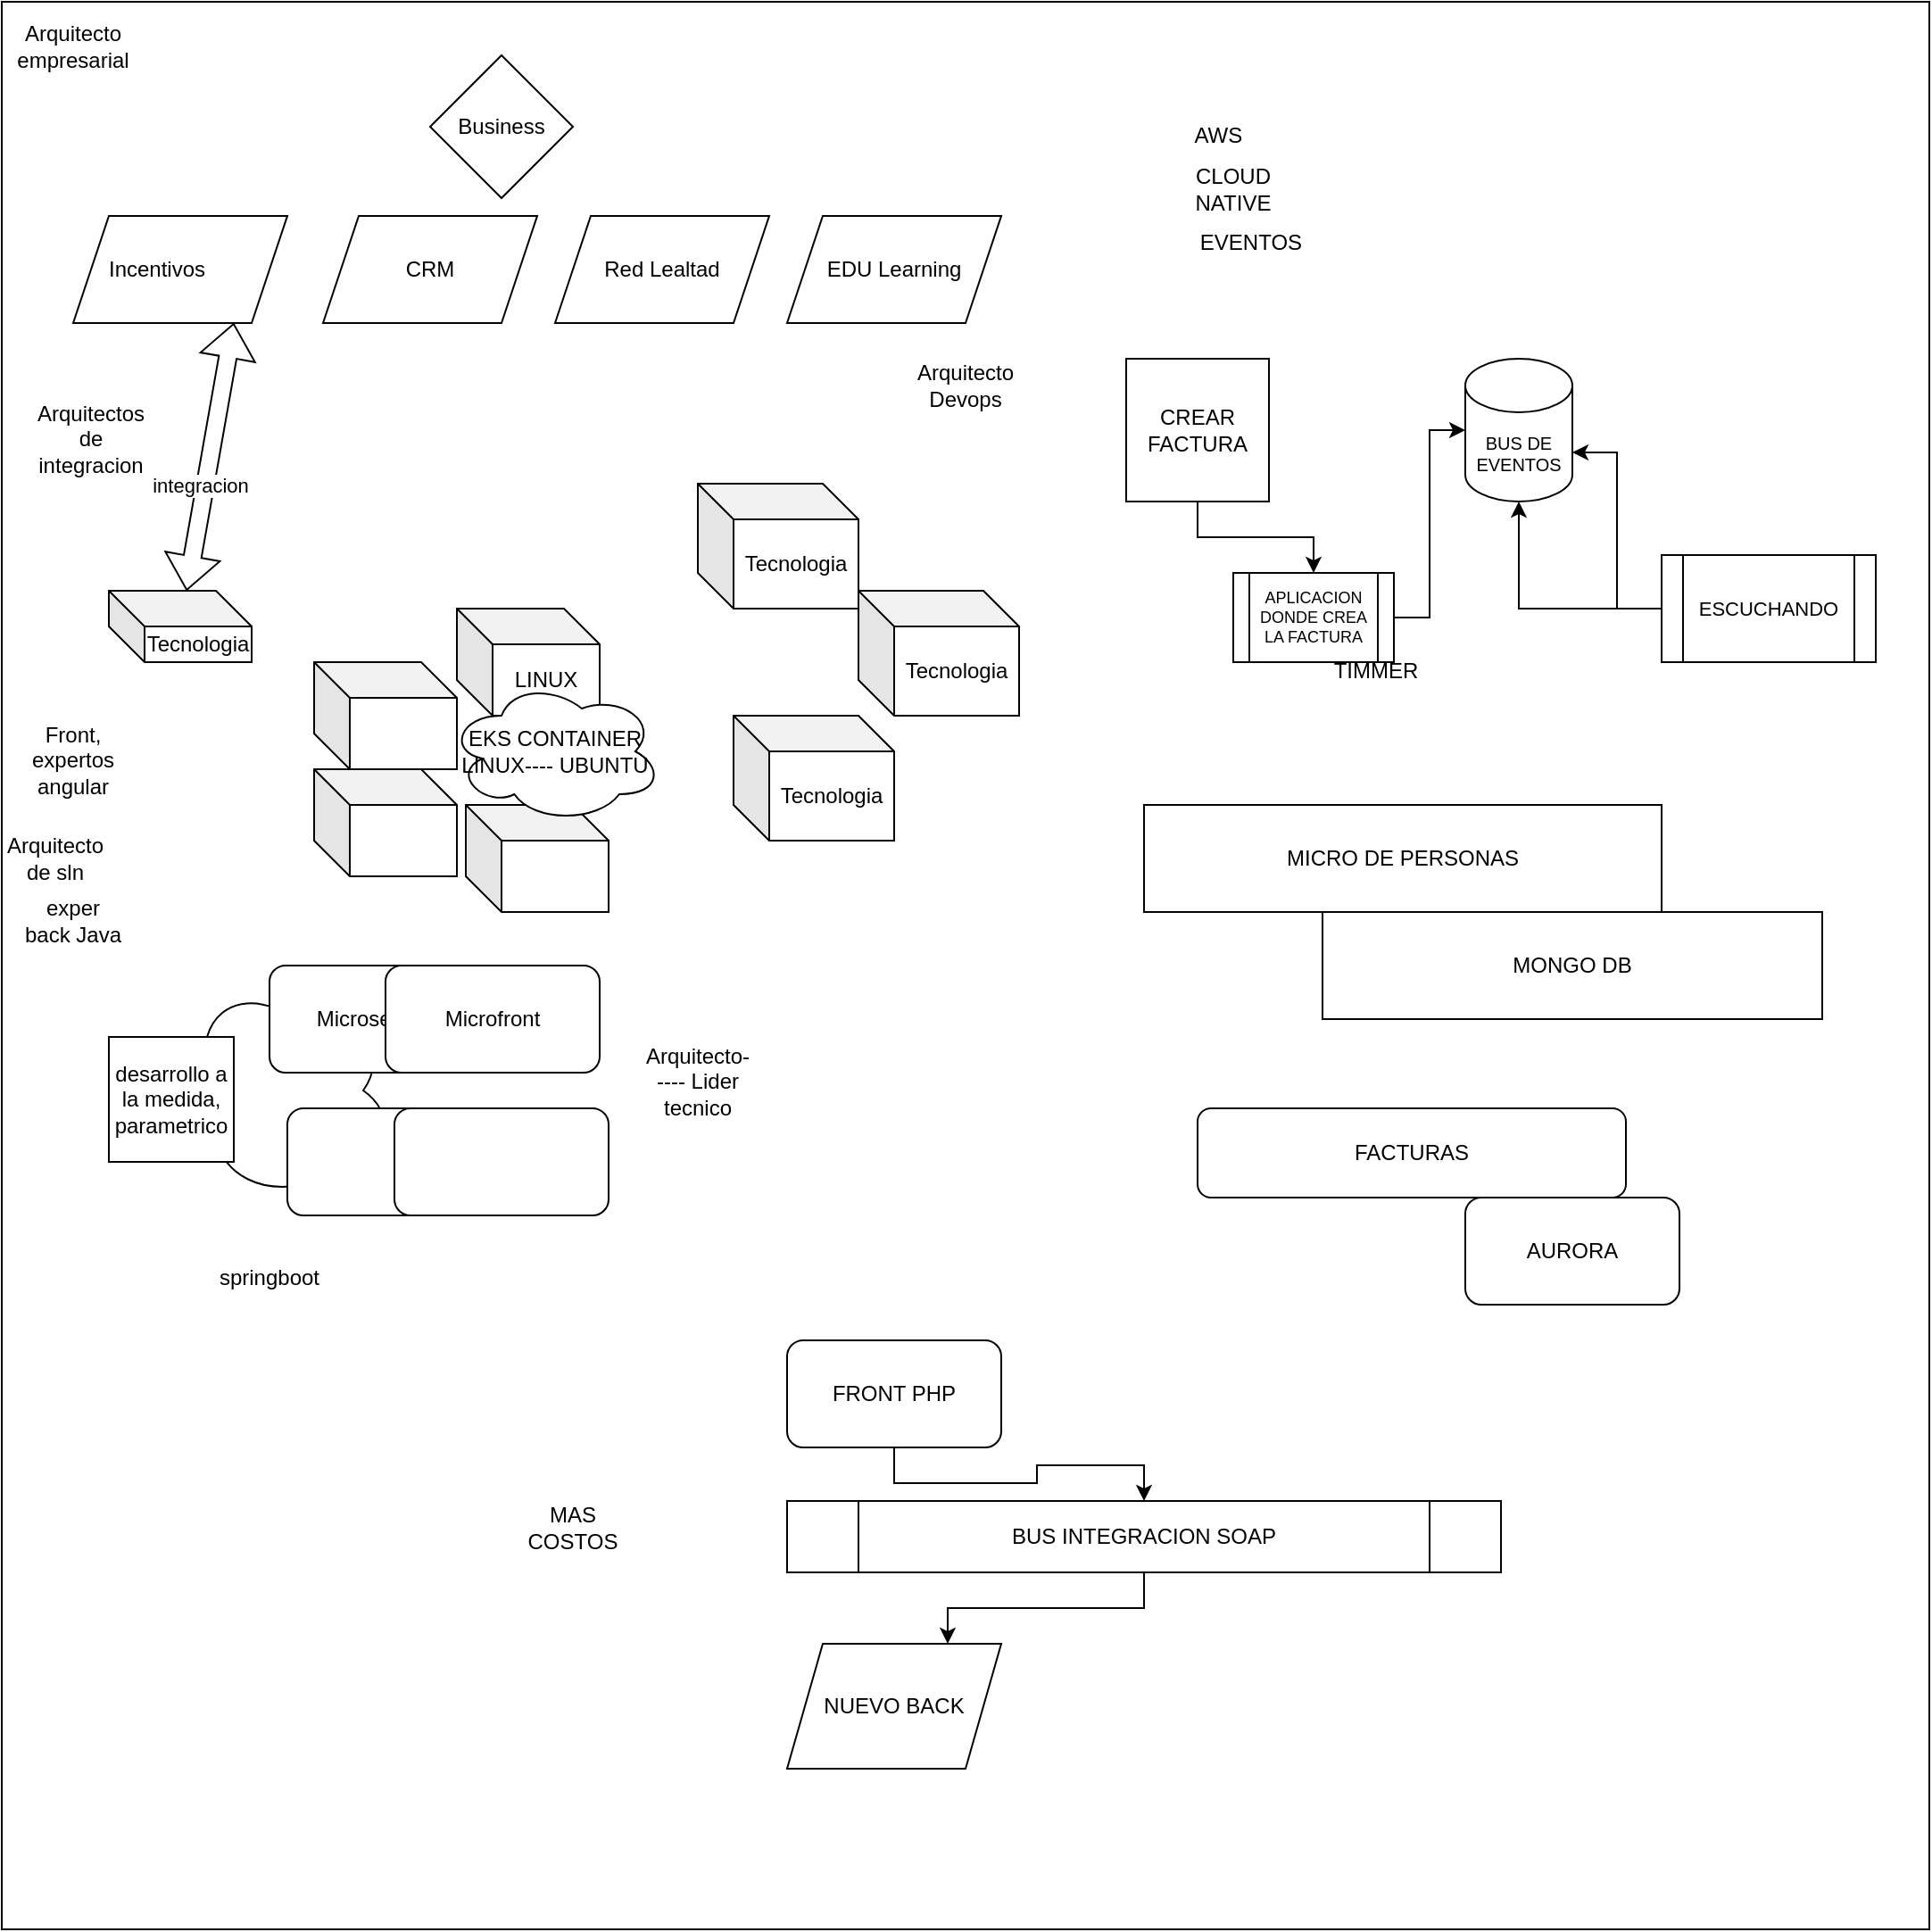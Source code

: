 <mxfile version="20.8.23" type="github"><diagram name="Página-1" id="uIW1n8DTbzryj2VfnMke"><mxGraphModel dx="1194" dy="599" grid="1" gridSize="10" guides="1" tooltips="1" connect="1" arrows="1" fold="1" page="1" pageScale="1" pageWidth="827" pageHeight="1169" math="0" shadow="0"><root><mxCell id="0"/><mxCell id="1" parent="0"/><mxCell id="eltpqJ6W3USzFht14AcN-1" value="" style="whiteSpace=wrap;html=1;aspect=fixed;" parent="1" vertex="1"><mxGeometry x="80" y="120" width="1080" height="1080" as="geometry"/></mxCell><mxCell id="eltpqJ6W3USzFht14AcN-2" value="Arquitecto empresarial" style="text;html=1;strokeColor=none;fillColor=none;align=center;verticalAlign=middle;whiteSpace=wrap;rounded=0;" parent="1" vertex="1"><mxGeometry x="90" y="130" width="60" height="30" as="geometry"/></mxCell><mxCell id="eltpqJ6W3USzFht14AcN-3" value="Business" style="rhombus;whiteSpace=wrap;html=1;" parent="1" vertex="1"><mxGeometry x="320" y="150" width="80" height="80" as="geometry"/></mxCell><mxCell id="eltpqJ6W3USzFht14AcN-4" value="Incentivos&lt;span style=&quot;white-space: pre;&quot;&gt;&#9;&lt;/span&gt;" style="shape=parallelogram;perimeter=parallelogramPerimeter;whiteSpace=wrap;html=1;fixedSize=1;" parent="1" vertex="1"><mxGeometry x="120" y="240" width="120" height="60" as="geometry"/></mxCell><mxCell id="eltpqJ6W3USzFht14AcN-5" value="CRM" style="shape=parallelogram;perimeter=parallelogramPerimeter;whiteSpace=wrap;html=1;fixedSize=1;" parent="1" vertex="1"><mxGeometry x="260" y="240" width="120" height="60" as="geometry"/></mxCell><mxCell id="eltpqJ6W3USzFht14AcN-6" value="Red Lealtad" style="shape=parallelogram;perimeter=parallelogramPerimeter;whiteSpace=wrap;html=1;fixedSize=1;" parent="1" vertex="1"><mxGeometry x="390" y="240" width="120" height="60" as="geometry"/></mxCell><mxCell id="eltpqJ6W3USzFht14AcN-7" value="" style="shape=flexArrow;endArrow=classic;startArrow=classic;html=1;rounded=0;entryX=0.75;entryY=1;entryDx=0;entryDy=0;" parent="1" source="eltpqJ6W3USzFht14AcN-8" target="eltpqJ6W3USzFht14AcN-4" edge="1"><mxGeometry width="100" height="100" relative="1" as="geometry"><mxPoint x="110" y="400" as="sourcePoint"/><mxPoint x="210" y="300" as="targetPoint"/></mxGeometry></mxCell><mxCell id="eltpqJ6W3USzFht14AcN-9" value="integracion" style="edgeLabel;html=1;align=center;verticalAlign=middle;resizable=0;points=[];" parent="eltpqJ6W3USzFht14AcN-7" connectable="0" vertex="1"><mxGeometry x="-0.215" y="3" relative="1" as="geometry"><mxPoint as="offset"/></mxGeometry></mxCell><mxCell id="eltpqJ6W3USzFht14AcN-8" value="Tecnologia" style="shape=cube;whiteSpace=wrap;html=1;boundedLbl=1;backgroundOutline=1;darkOpacity=0.05;darkOpacity2=0.1;" parent="1" vertex="1"><mxGeometry x="140" y="450" width="80" height="40" as="geometry"/></mxCell><mxCell id="eltpqJ6W3USzFht14AcN-10" value="Arquitectos de integracion" style="text;html=1;strokeColor=none;fillColor=none;align=center;verticalAlign=middle;whiteSpace=wrap;rounded=0;" parent="1" vertex="1"><mxGeometry x="100" y="350" width="60" height="30" as="geometry"/></mxCell><mxCell id="eltpqJ6W3USzFht14AcN-60" style="edgeStyle=orthogonalEdgeStyle;rounded=0;orthogonalLoop=1;jettySize=auto;html=1;entryX=0.75;entryY=0;entryDx=0;entryDy=0;" parent="1" source="eltpqJ6W3USzFht14AcN-11" target="eltpqJ6W3USzFht14AcN-58" edge="1"><mxGeometry relative="1" as="geometry"/></mxCell><mxCell id="eltpqJ6W3USzFht14AcN-11" value="BUS INTEGRACION SOAP" style="shape=process;whiteSpace=wrap;html=1;backgroundOutline=1;" parent="1" vertex="1"><mxGeometry x="520" y="960" width="400" height="40" as="geometry"/></mxCell><mxCell id="eltpqJ6W3USzFht14AcN-12" value="Front, expertos angular" style="text;html=1;strokeColor=none;fillColor=none;align=center;verticalAlign=middle;whiteSpace=wrap;rounded=0;" parent="1" vertex="1"><mxGeometry x="90" y="530" width="60" height="30" as="geometry"/></mxCell><mxCell id="eltpqJ6W3USzFht14AcN-13" value="Tecnologia" style="shape=cube;whiteSpace=wrap;html=1;boundedLbl=1;backgroundOutline=1;darkOpacity=0.05;darkOpacity2=0.1;" parent="1" vertex="1"><mxGeometry x="470" y="390" width="90" height="70" as="geometry"/></mxCell><mxCell id="eltpqJ6W3USzFht14AcN-14" value="exper back Java" style="text;html=1;strokeColor=none;fillColor=none;align=center;verticalAlign=middle;whiteSpace=wrap;rounded=0;" parent="1" vertex="1"><mxGeometry x="90" y="620" width="60" height="30" as="geometry"/></mxCell><mxCell id="eltpqJ6W3USzFht14AcN-15" value="Arquitecto de sln" style="text;html=1;strokeColor=none;fillColor=none;align=center;verticalAlign=middle;whiteSpace=wrap;rounded=0;" parent="1" vertex="1"><mxGeometry x="80" y="585" width="60" height="30" as="geometry"/></mxCell><mxCell id="eltpqJ6W3USzFht14AcN-16" value="Arquitecto Devops" style="text;html=1;strokeColor=none;fillColor=none;align=center;verticalAlign=middle;whiteSpace=wrap;rounded=0;" parent="1" vertex="1"><mxGeometry x="590" y="320" width="60" height="30" as="geometry"/></mxCell><mxCell id="eltpqJ6W3USzFht14AcN-18" value="EDU Learning" style="shape=parallelogram;perimeter=parallelogramPerimeter;whiteSpace=wrap;html=1;fixedSize=1;" parent="1" vertex="1"><mxGeometry x="520" y="240" width="120" height="60" as="geometry"/></mxCell><mxCell id="eltpqJ6W3USzFht14AcN-20" value="Tecnologia" style="shape=cube;whiteSpace=wrap;html=1;boundedLbl=1;backgroundOutline=1;darkOpacity=0.05;darkOpacity2=0.1;" parent="1" vertex="1"><mxGeometry x="560" y="450" width="90" height="70" as="geometry"/></mxCell><mxCell id="eltpqJ6W3USzFht14AcN-21" value="Tecnologia" style="shape=cube;whiteSpace=wrap;html=1;boundedLbl=1;backgroundOutline=1;darkOpacity=0.05;darkOpacity2=0.1;" parent="1" vertex="1"><mxGeometry x="490" y="520" width="90" height="70" as="geometry"/></mxCell><mxCell id="eltpqJ6W3USzFht14AcN-22" value="" style="ellipse;shape=cloud;whiteSpace=wrap;html=1;" parent="1" vertex="1"><mxGeometry x="160" y="670" width="140" height="120" as="geometry"/></mxCell><mxCell id="eltpqJ6W3USzFht14AcN-23" value="LINUX" style="shape=cube;whiteSpace=wrap;html=1;boundedLbl=1;backgroundOutline=1;darkOpacity=0.05;darkOpacity2=0.1;" parent="1" vertex="1"><mxGeometry x="335" y="460" width="80" height="60" as="geometry"/></mxCell><mxCell id="eltpqJ6W3USzFht14AcN-24" value="" style="shape=cube;whiteSpace=wrap;html=1;boundedLbl=1;backgroundOutline=1;darkOpacity=0.05;darkOpacity2=0.1;" parent="1" vertex="1"><mxGeometry x="340" y="570" width="80" height="60" as="geometry"/></mxCell><mxCell id="eltpqJ6W3USzFht14AcN-25" value="" style="shape=cube;whiteSpace=wrap;html=1;boundedLbl=1;backgroundOutline=1;darkOpacity=0.05;darkOpacity2=0.1;" parent="1" vertex="1"><mxGeometry x="255" y="490" width="80" height="60" as="geometry"/></mxCell><mxCell id="eltpqJ6W3USzFht14AcN-26" value="EKS CONTAINER LINUX---- UBUNTU" style="ellipse;shape=cloud;whiteSpace=wrap;html=1;" parent="1" vertex="1"><mxGeometry x="330" y="500" width="120" height="80" as="geometry"/></mxCell><mxCell id="eltpqJ6W3USzFht14AcN-27" value="Microsercive" style="rounded=1;whiteSpace=wrap;html=1;" parent="1" vertex="1"><mxGeometry x="230" y="660" width="120" height="60" as="geometry"/></mxCell><mxCell id="eltpqJ6W3USzFht14AcN-28" value="Microfront" style="rounded=1;whiteSpace=wrap;html=1;" parent="1" vertex="1"><mxGeometry x="295" y="660" width="120" height="60" as="geometry"/></mxCell><mxCell id="eltpqJ6W3USzFht14AcN-29" value="" style="rounded=1;whiteSpace=wrap;html=1;" parent="1" vertex="1"><mxGeometry x="240" y="740" width="120" height="60" as="geometry"/></mxCell><mxCell id="eltpqJ6W3USzFht14AcN-31" value="Arquitecto----- Lider tecnico" style="text;html=1;strokeColor=none;fillColor=none;align=center;verticalAlign=middle;whiteSpace=wrap;rounded=0;" parent="1" vertex="1"><mxGeometry x="440" y="710" width="60" height="30" as="geometry"/></mxCell><mxCell id="eltpqJ6W3USzFht14AcN-32" value="desarrollo a la medida, parametrico" style="whiteSpace=wrap;html=1;aspect=fixed;" parent="1" vertex="1"><mxGeometry x="140" y="700" width="70" height="70" as="geometry"/></mxCell><mxCell id="eltpqJ6W3USzFht14AcN-34" value="" style="shape=cube;whiteSpace=wrap;html=1;boundedLbl=1;backgroundOutline=1;darkOpacity=0.05;darkOpacity2=0.1;" parent="1" vertex="1"><mxGeometry x="255" y="550" width="80" height="60" as="geometry"/></mxCell><mxCell id="eltpqJ6W3USzFht14AcN-35" value="" style="rounded=1;whiteSpace=wrap;html=1;" parent="1" vertex="1"><mxGeometry x="300" y="740" width="120" height="60" as="geometry"/></mxCell><mxCell id="eltpqJ6W3USzFht14AcN-37" value="springboot" style="text;html=1;strokeColor=none;fillColor=none;align=center;verticalAlign=middle;whiteSpace=wrap;rounded=0;" parent="1" vertex="1"><mxGeometry x="200" y="820" width="60" height="30" as="geometry"/></mxCell><mxCell id="eltpqJ6W3USzFht14AcN-38" value="&amp;nbsp;AWS" style="text;html=1;strokeColor=none;fillColor=none;align=center;verticalAlign=middle;whiteSpace=wrap;rounded=0;" parent="1" vertex="1"><mxGeometry x="730" y="180" width="60" height="30" as="geometry"/></mxCell><mxCell id="eltpqJ6W3USzFht14AcN-39" value="CLOUD NATIVE" style="text;html=1;strokeColor=none;fillColor=none;align=center;verticalAlign=middle;whiteSpace=wrap;rounded=0;" parent="1" vertex="1"><mxGeometry x="740" y="210" width="60" height="30" as="geometry"/></mxCell><mxCell id="eltpqJ6W3USzFht14AcN-41" value="EVENTOS" style="text;html=1;strokeColor=none;fillColor=none;align=center;verticalAlign=middle;whiteSpace=wrap;rounded=0;" parent="1" vertex="1"><mxGeometry x="750" y="240" width="60" height="30" as="geometry"/></mxCell><mxCell id="eltpqJ6W3USzFht14AcN-47" style="edgeStyle=orthogonalEdgeStyle;rounded=0;orthogonalLoop=1;jettySize=auto;html=1;entryX=0;entryY=0.5;entryDx=0;entryDy=0;entryPerimeter=0;" parent="1" source="eltpqJ6W3USzFht14AcN-42" target="eltpqJ6W3USzFht14AcN-44" edge="1"><mxGeometry relative="1" as="geometry"/></mxCell><mxCell id="eltpqJ6W3USzFht14AcN-42" value="APLICACION DONDE CREA LA FACTURA" style="shape=process;whiteSpace=wrap;html=1;backgroundOutline=1;fontSize=9;" parent="1" vertex="1"><mxGeometry x="770" y="440" width="90" height="50" as="geometry"/></mxCell><mxCell id="eltpqJ6W3USzFht14AcN-45" style="edgeStyle=orthogonalEdgeStyle;rounded=0;orthogonalLoop=1;jettySize=auto;html=1;entryX=1;entryY=0;entryDx=0;entryDy=52.5;entryPerimeter=0;" parent="1" source="eltpqJ6W3USzFht14AcN-43" target="eltpqJ6W3USzFht14AcN-44" edge="1"><mxGeometry relative="1" as="geometry"/></mxCell><mxCell id="eltpqJ6W3USzFht14AcN-46" style="edgeStyle=orthogonalEdgeStyle;rounded=0;orthogonalLoop=1;jettySize=auto;html=1;" parent="1" source="eltpqJ6W3USzFht14AcN-43" target="eltpqJ6W3USzFht14AcN-44" edge="1"><mxGeometry relative="1" as="geometry"/></mxCell><mxCell id="eltpqJ6W3USzFht14AcN-43" value="ESCUCHANDO" style="shape=process;whiteSpace=wrap;html=1;backgroundOutline=1;fontSize=11;" parent="1" vertex="1"><mxGeometry x="1010" y="430" width="120" height="60" as="geometry"/></mxCell><mxCell id="eltpqJ6W3USzFht14AcN-44" value="BUS DE EVENTOS" style="shape=cylinder3;whiteSpace=wrap;html=1;boundedLbl=1;backgroundOutline=1;size=15;fontSize=10;" parent="1" vertex="1"><mxGeometry x="900" y="320" width="60" height="80" as="geometry"/></mxCell><mxCell id="eltpqJ6W3USzFht14AcN-50" style="edgeStyle=orthogonalEdgeStyle;rounded=0;orthogonalLoop=1;jettySize=auto;html=1;" parent="1" source="eltpqJ6W3USzFht14AcN-49" target="eltpqJ6W3USzFht14AcN-42" edge="1"><mxGeometry relative="1" as="geometry"/></mxCell><mxCell id="eltpqJ6W3USzFht14AcN-49" value="CREAR FACTURA" style="whiteSpace=wrap;html=1;aspect=fixed;" parent="1" vertex="1"><mxGeometry x="710" y="320" width="80" height="80" as="geometry"/></mxCell><mxCell id="eltpqJ6W3USzFht14AcN-51" value="TIMMER" style="text;html=1;strokeColor=none;fillColor=none;align=center;verticalAlign=middle;whiteSpace=wrap;rounded=0;" parent="1" vertex="1"><mxGeometry x="820" y="480" width="60" height="30" as="geometry"/></mxCell><mxCell id="eltpqJ6W3USzFht14AcN-52" value="MICRO DE PERSONAS" style="rounded=0;whiteSpace=wrap;html=1;" parent="1" vertex="1"><mxGeometry x="720" y="570" width="290" height="60" as="geometry"/></mxCell><mxCell id="eltpqJ6W3USzFht14AcN-53" value="MONGO DB" style="rounded=0;whiteSpace=wrap;html=1;" parent="1" vertex="1"><mxGeometry x="820" y="630" width="280" height="60" as="geometry"/></mxCell><mxCell id="eltpqJ6W3USzFht14AcN-54" value="FACTURAS" style="rounded=1;whiteSpace=wrap;html=1;" parent="1" vertex="1"><mxGeometry x="750" y="740" width="240" height="50" as="geometry"/></mxCell><mxCell id="eltpqJ6W3USzFht14AcN-55" value="AURORA" style="rounded=1;whiteSpace=wrap;html=1;" parent="1" vertex="1"><mxGeometry x="900" y="790" width="120" height="60" as="geometry"/></mxCell><mxCell id="eltpqJ6W3USzFht14AcN-59" style="edgeStyle=orthogonalEdgeStyle;rounded=0;orthogonalLoop=1;jettySize=auto;html=1;" parent="1" source="eltpqJ6W3USzFht14AcN-57" target="eltpqJ6W3USzFht14AcN-11" edge="1"><mxGeometry relative="1" as="geometry"/></mxCell><mxCell id="eltpqJ6W3USzFht14AcN-57" value="FRONT PHP" style="rounded=1;whiteSpace=wrap;html=1;" parent="1" vertex="1"><mxGeometry x="520" y="870" width="120" height="60" as="geometry"/></mxCell><mxCell id="eltpqJ6W3USzFht14AcN-58" value="NUEVO BACK" style="shape=parallelogram;perimeter=parallelogramPerimeter;whiteSpace=wrap;html=1;fixedSize=1;" parent="1" vertex="1"><mxGeometry x="520" y="1040" width="120" height="70" as="geometry"/></mxCell><mxCell id="eltpqJ6W3USzFht14AcN-61" value="MAS COSTOS" style="text;html=1;strokeColor=none;fillColor=none;align=center;verticalAlign=middle;whiteSpace=wrap;rounded=0;" parent="1" vertex="1"><mxGeometry x="370" y="960" width="60" height="30" as="geometry"/></mxCell></root></mxGraphModel></diagram></mxfile>